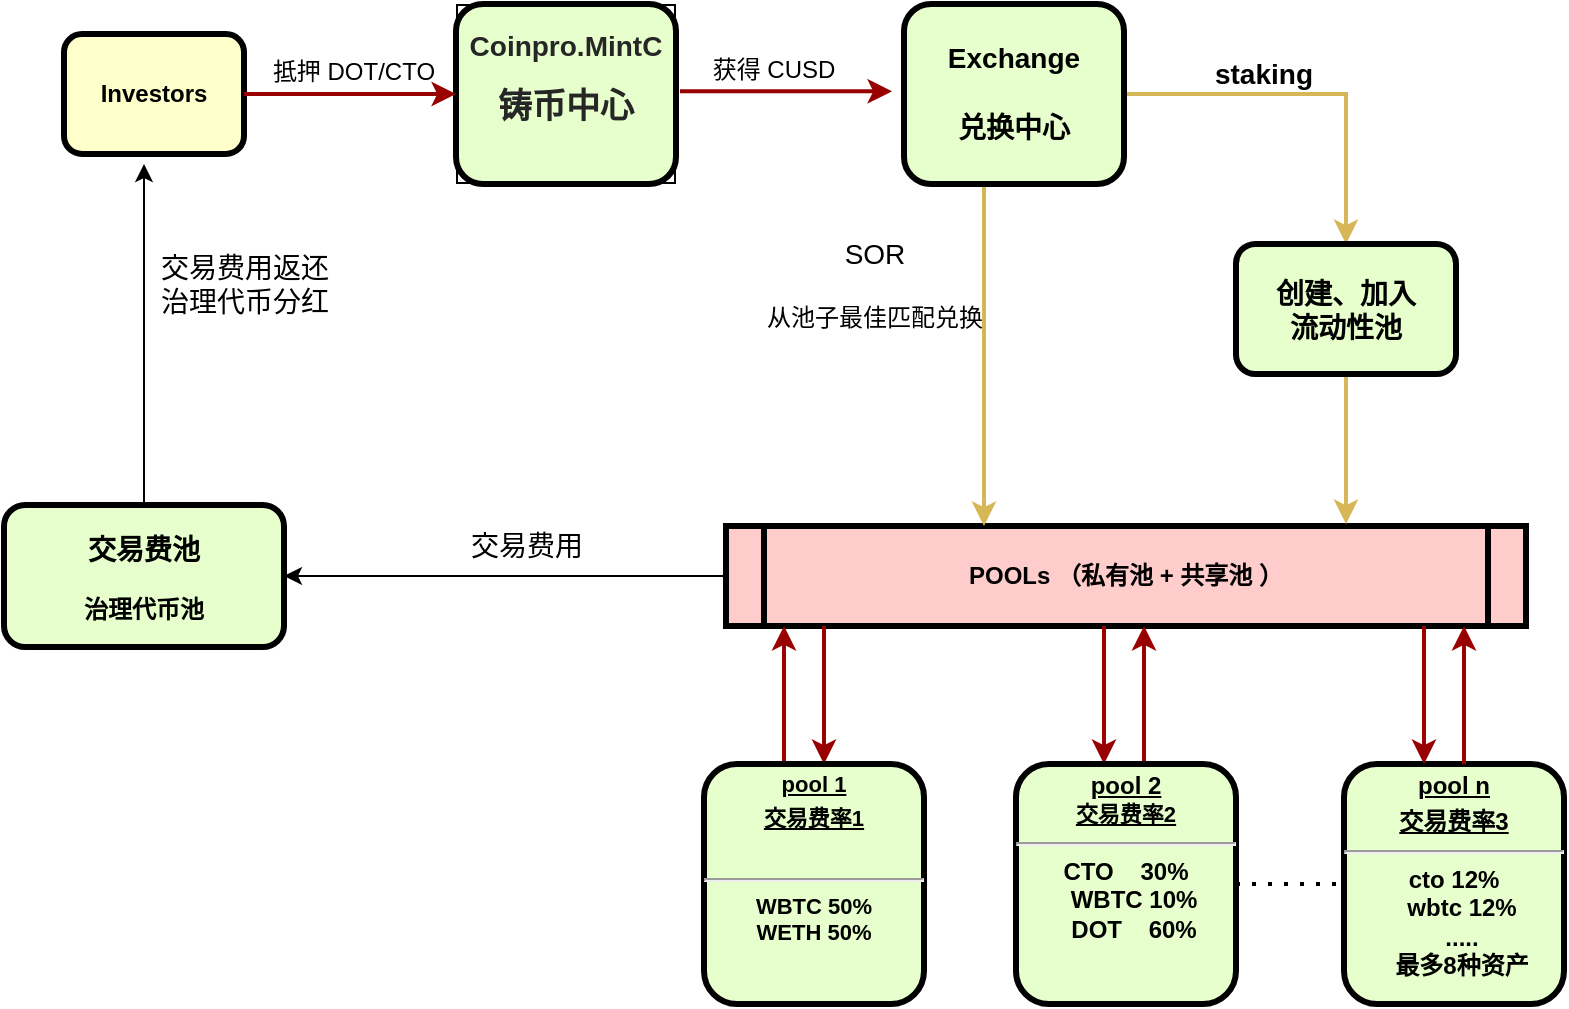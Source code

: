 <mxfile version="14.4.8" type="github">
  <diagram name="Page-1" id="c7558073-3199-34d8-9f00-42111426c3f3">
    <mxGraphModel dx="1383" dy="610" grid="1" gridSize="10" guides="1" tooltips="1" connect="1" arrows="1" fold="1" page="1" pageScale="1" pageWidth="826" pageHeight="1169" background="#ffffff" math="0" shadow="0">
      <root>
        <mxCell id="0" />
        <mxCell id="1" parent="0" />
        <mxCell id="2" value="&lt;p class=&quot;MsoNormal&quot;&gt;&lt;b&gt;&lt;span style=&quot;color: rgb(38 , 38 , 38) ; font-weight: bold ; font-size: 10.5pt&quot;&gt;Coinpro.MintC&lt;/span&gt;&lt;/b&gt;&lt;/p&gt;&lt;p class=&quot;MsoNormal&quot;&gt;&lt;b style=&quot;font-size: 17px&quot;&gt;&lt;span style=&quot;color: rgb(38 , 38 , 38) ; font-weight: bold&quot;&gt;铸币中心&lt;br&gt;&lt;/span&gt;&lt;/b&gt;&lt;/p&gt;" style="verticalAlign=middle;align=center;overflow=fill;fontSize=12;fontFamily=Helvetica;html=1;rounded=1;fontStyle=1;strokeWidth=3;fillColor=#E6FFCC;labelBorderColor=#000000;" parent="1" vertex="1">
          <mxGeometry x="276" y="130" width="110" height="90" as="geometry" />
        </mxCell>
        <mxCell id="4" value="Investors" style="whiteSpace=wrap;align=center;verticalAlign=middle;fontStyle=1;strokeWidth=3;fillColor=#FFFFCC;shadow=0;glass=0;rounded=1;" parent="1" vertex="1">
          <mxGeometry x="80" y="145" width="90" height="60" as="geometry" />
        </mxCell>
        <mxCell id="I-rFNmcl2KVAWolhmgIG-115" style="edgeStyle=orthogonalEdgeStyle;rounded=0;orthogonalLoop=1;jettySize=auto;html=1;exitX=0;exitY=0.5;exitDx=0;exitDy=0;entryX=1;entryY=0.5;entryDx=0;entryDy=0;strokeWidth=1;fontSize=14;" edge="1" parent="1" source="5" target="I-rFNmcl2KVAWolhmgIG-114">
          <mxGeometry relative="1" as="geometry" />
        </mxCell>
        <mxCell id="5" value="POOLs （私有池 + 共享池 ）" style="shape=process;whiteSpace=wrap;align=center;verticalAlign=middle;size=0.048;fontStyle=1;strokeWidth=3;fillColor=#FFCCCC" parent="1" vertex="1">
          <mxGeometry x="411.0" y="391" width="400" height="50" as="geometry" />
        </mxCell>
        <mxCell id="I-rFNmcl2KVAWolhmgIG-106" style="edgeStyle=orthogonalEdgeStyle;rounded=0;orthogonalLoop=1;jettySize=auto;html=1;exitX=0.5;exitY=1;exitDx=0;exitDy=0;fontSize=14;fillColor=#fff2cc;strokeColor=#d6b656;strokeWidth=2;" edge="1" parent="1" source="7" target="5">
          <mxGeometry relative="1" as="geometry">
            <Array as="points">
              <mxPoint x="540" y="190" />
            </Array>
          </mxGeometry>
        </mxCell>
        <mxCell id="I-rFNmcl2KVAWolhmgIG-124" style="edgeStyle=orthogonalEdgeStyle;rounded=0;orthogonalLoop=1;jettySize=auto;html=1;exitX=1;exitY=0.5;exitDx=0;exitDy=0;entryX=0.5;entryY=0;entryDx=0;entryDy=0;strokeWidth=2;fontSize=14;fillColor=#fff2cc;strokeColor=#d6b656;" edge="1" parent="1" source="7" target="I-rFNmcl2KVAWolhmgIG-123">
          <mxGeometry relative="1" as="geometry" />
        </mxCell>
        <mxCell id="7" value="&lt;div style=&quot;font-size: 14px;&quot;&gt;&lt;h4 style=&quot;font-size: 14px;&quot;&gt;Exchange&lt;/h4&gt;&lt;h4 style=&quot;font-size: 14px;&quot;&gt;兑换中心&lt;br style=&quot;font-size: 14px;&quot;&gt;&lt;/h4&gt;&lt;/div&gt;" style="verticalAlign=bottom;align=center;overflow=fill;fontSize=14;fontFamily=Helvetica;html=1;rounded=1;fontStyle=1;strokeWidth=3;fillColor=#E6FFCC" parent="1" vertex="1">
          <mxGeometry x="500" y="130" width="110" height="90" as="geometry" />
        </mxCell>
        <mxCell id="9" value="&lt;p style=&quot;margin: 0px ; margin-top: 4px ; text-align: center ; text-decoration: underline&quot;&gt;&lt;strong&gt;&lt;strong&gt;pool n&lt;br&gt;&lt;/strong&gt;&lt;/strong&gt;&lt;/p&gt;&lt;p style=&quot;margin: 0px ; margin-top: 4px ; text-align: center ; text-decoration: underline&quot;&gt;&lt;strong&gt;&lt;strong&gt;交易费率3&lt;br&gt;&lt;/strong&gt;&lt;/strong&gt;&lt;/p&gt;&lt;hr&gt;cto 12%&lt;p style=&quot;margin: 0px ; margin-left: 8px&quot;&gt;wbtc 12%&lt;/p&gt;&lt;p style=&quot;margin: 0px ; margin-left: 8px&quot;&gt;.....&lt;/p&gt;&lt;p style=&quot;margin: 0px ; margin-left: 8px&quot;&gt;最多8种资产&lt;br&gt;&lt;/p&gt;" style="verticalAlign=middle;align=center;overflow=fill;fontSize=12;fontFamily=Helvetica;html=1;rounded=1;fontStyle=1;strokeWidth=3;fillColor=#E6FFCC" parent="1" vertex="1">
          <mxGeometry x="720" y="510" width="110" height="120" as="geometry" />
        </mxCell>
        <mxCell id="37" value="" style="edgeStyle=none;noEdgeStyle=1;strokeColor=#990000;strokeWidth=2" parent="1" source="4" target="2" edge="1">
          <mxGeometry width="100" height="100" relative="1" as="geometry">
            <mxPoint x="320" y="84" as="sourcePoint" />
            <mxPoint x="420" y="-16" as="targetPoint" />
          </mxGeometry>
        </mxCell>
        <mxCell id="52" value="抵押 DOT/CTO" style="text;spacingTop=-5;align=center" parent="1" vertex="1">
          <mxGeometry x="210" y="155" width="30" height="20" as="geometry" />
        </mxCell>
        <mxCell id="76" value="" style="edgeStyle=elbowEdgeStyle;elbow=horizontal;strokeColor=#990000;strokeWidth=2" parent="1" source="9" target="5" edge="1">
          <mxGeometry width="100" height="100" relative="1" as="geometry">
            <mxPoint x="630" y="580" as="sourcePoint" />
            <mxPoint x="730" y="480" as="targetPoint" />
            <Array as="points">
              <mxPoint x="780" y="470" />
            </Array>
          </mxGeometry>
        </mxCell>
        <mxCell id="77" value="" style="edgeStyle=elbowEdgeStyle;elbow=horizontal;strokeColor=#990000;strokeWidth=2" parent="1" source="5" target="9" edge="1">
          <mxGeometry width="100" height="100" relative="1" as="geometry">
            <mxPoint x="610" y="590" as="sourcePoint" />
            <mxPoint x="710" y="490" as="targetPoint" />
            <Array as="points">
              <mxPoint x="760" y="470" />
            </Array>
          </mxGeometry>
        </mxCell>
        <mxCell id="88" value="" style="edgeStyle=elbowEdgeStyle;elbow=horizontal;strokeColor=#990000;strokeWidth=2" parent="1" source="5" edge="1">
          <mxGeometry width="100" height="100" relative="1" as="geometry">
            <mxPoint x="260" y="500" as="sourcePoint" />
            <mxPoint x="600" y="510" as="targetPoint" />
            <Array as="points">
              <mxPoint x="600" y="470" />
            </Array>
          </mxGeometry>
        </mxCell>
        <mxCell id="89" value="" style="edgeStyle=elbowEdgeStyle;elbow=horizontal;strokeColor=#990000;strokeWidth=2" parent="1" target="5" edge="1">
          <mxGeometry width="100" height="100" relative="1" as="geometry">
            <mxPoint x="620" y="510" as="sourcePoint" />
            <mxPoint x="370.0" y="410" as="targetPoint" />
            <Array as="points">
              <mxPoint x="620" y="470" />
            </Array>
          </mxGeometry>
        </mxCell>
        <mxCell id="92" value="" style="edgeStyle=elbowEdgeStyle;elbow=horizontal;strokeColor=#990000;strokeWidth=2" parent="1" source="5" edge="1">
          <mxGeometry width="100" height="100" relative="1" as="geometry">
            <mxPoint x="240.0" y="500" as="sourcePoint" />
            <mxPoint x="460" y="510" as="targetPoint" />
            <Array as="points">
              <mxPoint x="460" y="470" />
            </Array>
          </mxGeometry>
        </mxCell>
        <mxCell id="93" value="" style="edgeStyle=elbowEdgeStyle;elbow=horizontal;strokeColor=#990000;strokeWidth=2" parent="1" target="5" edge="1">
          <mxGeometry width="100" height="100" relative="1" as="geometry">
            <mxPoint x="440" y="510" as="sourcePoint" />
            <mxPoint x="350" y="410" as="targetPoint" />
            <Array as="points">
              <mxPoint x="440" y="470" />
            </Array>
          </mxGeometry>
        </mxCell>
        <mxCell id="I-rFNmcl2KVAWolhmgIG-96" value="" style="edgeStyle=none;noEdgeStyle=1;strokeColor=#990000;strokeWidth=2" edge="1" parent="1">
          <mxGeometry width="100" height="100" relative="1" as="geometry">
            <mxPoint x="388" y="173.67" as="sourcePoint" />
            <mxPoint x="494" y="173.67" as="targetPoint" />
          </mxGeometry>
        </mxCell>
        <mxCell id="I-rFNmcl2KVAWolhmgIG-97" value="获得 CUSD" style="text;spacingTop=-5;align=center" vertex="1" parent="1">
          <mxGeometry x="420" y="154" width="30" height="21" as="geometry" />
        </mxCell>
        <mxCell id="I-rFNmcl2KVAWolhmgIG-103" value="" style="endArrow=none;dashed=1;html=1;dashPattern=1 3;strokeWidth=2;fontSize=14;exitX=1;exitY=0.5;exitDx=0;exitDy=0;entryX=0;entryY=0.5;entryDx=0;entryDy=0;" edge="1" parent="1" source="I-rFNmcl2KVAWolhmgIG-104" target="9">
          <mxGeometry width="50" height="50" relative="1" as="geometry">
            <mxPoint x="663.5" y="555" as="sourcePoint" />
            <mxPoint x="750" y="500" as="targetPoint" />
          </mxGeometry>
        </mxCell>
        <mxCell id="I-rFNmcl2KVAWolhmgIG-104" value="&lt;p style=&quot;margin: 0px ; margin-top: 4px ; text-align: center ; text-decoration: underline&quot;&gt;&lt;strong&gt;&lt;strong&gt;pool 2&lt;/strong&gt;&lt;/strong&gt;&lt;br&gt;&lt;strong&gt;&lt;strong&gt;&lt;font style=&quot;font-size: 11px&quot;&gt;&lt;strong&gt;&lt;strong&gt;交易费率2&lt;/strong&gt;&lt;/strong&gt;&lt;/font&gt;&lt;/strong&gt;&lt;/strong&gt;&lt;/p&gt;&lt;hr&gt;CTO&amp;nbsp;&amp;nbsp;&amp;nbsp; 30%&lt;p style=&quot;margin: 0px ; margin-left: 8px&quot;&gt;WBTC 10%&lt;/p&gt;&lt;p style=&quot;margin: 0px ; margin-left: 8px&quot;&gt;DOT&amp;nbsp;&amp;nbsp;&amp;nbsp; 60%&lt;br&gt;&lt;/p&gt;" style="verticalAlign=middle;align=center;overflow=fill;fontSize=12;fontFamily=Helvetica;html=1;rounded=1;fontStyle=1;strokeWidth=3;fillColor=#E6FFCC" vertex="1" parent="1">
          <mxGeometry x="556" y="510" width="110" height="120" as="geometry" />
        </mxCell>
        <mxCell id="I-rFNmcl2KVAWolhmgIG-105" value="&lt;p style=&quot;margin: 4px 0px 0px ; text-align: center ; text-decoration: underline ; font-size: 11px&quot;&gt;&lt;font style=&quot;font-size: 11px&quot;&gt;&lt;strong&gt;&lt;strong&gt;pool 1&lt;br&gt;&lt;/strong&gt;&lt;/strong&gt;&lt;/font&gt;&lt;/p&gt;&lt;p style=&quot;margin: 4px 0px 0px ; text-align: center ; text-decoration: underline ; font-size: 11px&quot;&gt;&lt;font style=&quot;font-size: 11px&quot;&gt;&lt;strong&gt;&lt;strong&gt;交易费率1&lt;br&gt;&lt;/strong&gt;&lt;/strong&gt;&lt;/font&gt;&lt;/p&gt;&lt;p style=&quot;margin: 4px 0px 0px ; text-align: center ; text-decoration: underline ; font-size: 11px&quot;&gt;&lt;font style=&quot;font-size: 11px&quot;&gt;&lt;strong&gt;&lt;strong&gt;&lt;/strong&gt;&lt;br&gt;&lt;/strong&gt;&lt;/font&gt;&lt;/p&gt;&lt;hr style=&quot;font-size: 11px&quot;&gt;&lt;div style=&quot;font-size: 11px&quot;&gt;&lt;font style=&quot;font-size: 11px&quot;&gt;WBTC 50%&lt;/font&gt;&lt;/div&gt;&lt;div style=&quot;font-size: 11px&quot;&gt;&lt;font style=&quot;font-size: 11px&quot;&gt;WETH 50%&lt;/font&gt;&lt;/div&gt;" style="verticalAlign=middle;align=center;overflow=fill;fontSize=12;fontFamily=Helvetica;html=1;rounded=1;fontStyle=1;strokeWidth=3;fillColor=#E6FFCC" vertex="1" parent="1">
          <mxGeometry x="400" y="510" width="110" height="120" as="geometry" />
        </mxCell>
        <mxCell id="I-rFNmcl2KVAWolhmgIG-108" value="&lt;p class=&quot;reset-3c756112--pageTitle-33dc39a3&quot;&gt;&lt;font style=&quot;font-size: 14px&quot;&gt;SOR&lt;/font&gt;&lt;font style=&quot;font-size: 12px&quot;&gt;&lt;br&gt;&lt;/font&gt;&lt;/p&gt;&lt;p class=&quot;reset-3c756112--pageTitle-33dc39a3&quot;&gt;&lt;font style=&quot;font-size: 12px&quot;&gt;从池子最佳匹配兑换&lt;/font&gt;&lt;br&gt;&lt;/p&gt;" style="text;whiteSpace=wrap;html=1;fontSize=14;rotation=0;verticalAlign=middle;align=center;spacing=1;" vertex="1" parent="1">
          <mxGeometry x="413" y="235" width="145.25" height="70" as="geometry" />
        </mxCell>
        <mxCell id="I-rFNmcl2KVAWolhmgIG-119" style="edgeStyle=orthogonalEdgeStyle;rounded=0;orthogonalLoop=1;jettySize=auto;html=1;exitX=0.5;exitY=0;exitDx=0;exitDy=0;strokeWidth=1;fontSize=14;" edge="1" parent="1" source="I-rFNmcl2KVAWolhmgIG-114">
          <mxGeometry relative="1" as="geometry">
            <mxPoint x="120" y="210" as="targetPoint" />
          </mxGeometry>
        </mxCell>
        <mxCell id="I-rFNmcl2KVAWolhmgIG-114" value="&lt;div align=&quot;center&quot;&gt;&lt;h3&gt;交易费池&lt;/h3&gt;&lt;div&gt;治理代币池&lt;br&gt;&lt;/div&gt;&lt;/div&gt;" style="verticalAlign=middle;align=center;overflow=fill;fontSize=12;fontFamily=Helvetica;html=1;rounded=1;fontStyle=1;strokeWidth=3;fillColor=#E6FFCC" vertex="1" parent="1">
          <mxGeometry x="50" y="380.5" width="140" height="71" as="geometry" />
        </mxCell>
        <mxCell id="I-rFNmcl2KVAWolhmgIG-116" value="交易费用" style="text;html=1;resizable=0;autosize=1;align=center;verticalAlign=middle;points=[];fillColor=none;strokeColor=none;rounded=0;fontSize=14;" vertex="1" parent="1">
          <mxGeometry x="275.5" y="391" width="70" height="20" as="geometry" />
        </mxCell>
        <mxCell id="I-rFNmcl2KVAWolhmgIG-120" value="&lt;div&gt;交易费用返还&lt;/div&gt;&lt;div&gt;治理代币分红&lt;br&gt;&lt;/div&gt;" style="text;html=1;resizable=0;autosize=1;align=center;verticalAlign=middle;points=[];fillColor=none;strokeColor=none;rounded=0;fontSize=14;" vertex="1" parent="1">
          <mxGeometry x="120" y="250" width="100" height="40" as="geometry" />
        </mxCell>
        <mxCell id="I-rFNmcl2KVAWolhmgIG-125" style="edgeStyle=orthogonalEdgeStyle;rounded=0;orthogonalLoop=1;jettySize=auto;html=1;strokeWidth=2;fontSize=14;fillColor=#fff2cc;strokeColor=#d6b656;" edge="1" parent="1" source="I-rFNmcl2KVAWolhmgIG-123">
          <mxGeometry relative="1" as="geometry">
            <mxPoint x="721" y="390" as="targetPoint" />
          </mxGeometry>
        </mxCell>
        <mxCell id="I-rFNmcl2KVAWolhmgIG-123" value="&lt;div&gt;&lt;br&gt;&lt;/div&gt;&lt;div&gt;创建、加入&lt;/div&gt;&lt;div&gt;流动性池&lt;/div&gt;" style="verticalAlign=bottom;align=center;overflow=fill;fontSize=14;fontFamily=Helvetica;html=1;rounded=1;fontStyle=1;strokeWidth=3;fillColor=#E6FFCC;sketch=0;glass=0;" vertex="1" parent="1">
          <mxGeometry x="666" y="250" width="110" height="65" as="geometry" />
        </mxCell>
        <mxCell id="I-rFNmcl2KVAWolhmgIG-126" value="&lt;b&gt;staking&lt;/b&gt;" style="text;whiteSpace=wrap;html=1;fontSize=14;rotation=0;verticalAlign=middle;align=center;spacing=1;" vertex="1" parent="1">
          <mxGeometry x="650" y="130" width="60" height="70" as="geometry" />
        </mxCell>
      </root>
    </mxGraphModel>
  </diagram>
</mxfile>
